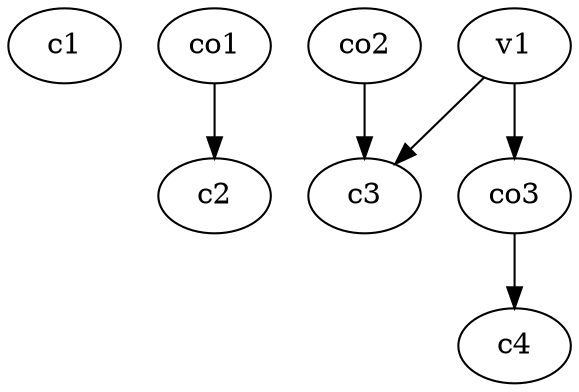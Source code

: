 strict digraph  {
c1;
c2;
c3;
c4;
v1;
co1;
co2;
co3;
v1 -> c3  [weight=1];
v1 -> co3  [weight=1];
co1 -> c2  [weight=1];
co2 -> c3  [weight=1];
co3 -> c4  [weight=1];
}

